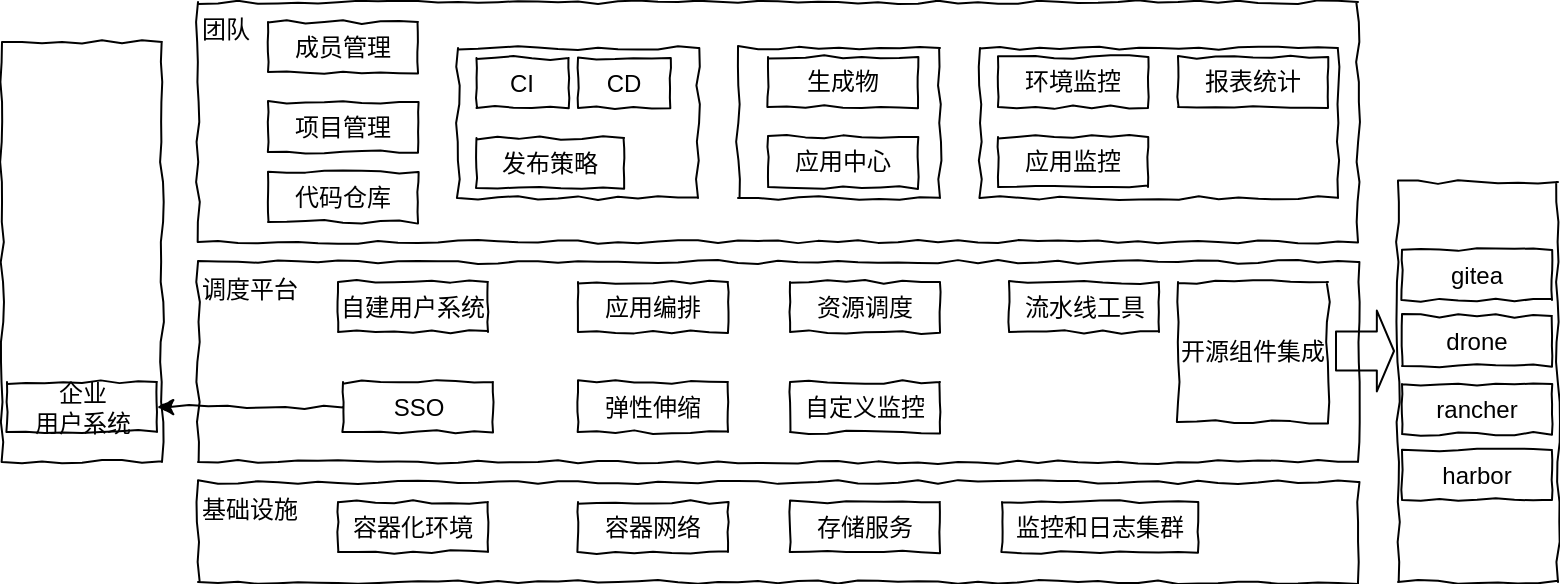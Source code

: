 <mxfile version="12.3.0" type="github" pages="1">
  <diagram id="OJ1-L1X5FSKiwOX5k5X4" name="Page-1">
    <mxGraphModel dx="813" dy="458" grid="1" gridSize="10" guides="1" tooltips="1" connect="1" arrows="1" fold="1" page="1" pageScale="1" pageWidth="827" pageHeight="1169" math="0" shadow="0">
      <root>
        <mxCell id="0"/>
        <mxCell id="1" parent="0"/>
        <mxCell id="HJIu8QdjYec44as9i2so-5" value="团队" style="rounded=0;whiteSpace=wrap;html=1;align=left;horizontal=1;verticalAlign=top;comic=1;" vertex="1" parent="1">
          <mxGeometry x="130" y="200" width="580" height="120" as="geometry"/>
        </mxCell>
        <mxCell id="HJIu8QdjYec44as9i2so-6" value="成员管理" style="rounded=0;whiteSpace=wrap;html=1;comic=1;" vertex="1" parent="1">
          <mxGeometry x="165" y="210" width="75" height="25" as="geometry"/>
        </mxCell>
        <mxCell id="HJIu8QdjYec44as9i2so-8" value="代码仓库" style="rounded=0;whiteSpace=wrap;html=1;comic=1;" vertex="1" parent="1">
          <mxGeometry x="165" y="285" width="75" height="25" as="geometry"/>
        </mxCell>
        <mxCell id="HJIu8QdjYec44as9i2so-11" value="项目管理" style="rounded=0;whiteSpace=wrap;html=1;comic=1;" vertex="1" parent="1">
          <mxGeometry x="165" y="250" width="75" height="25" as="geometry"/>
        </mxCell>
        <mxCell id="HJIu8QdjYec44as9i2so-13" value="" style="group;comic=1;" vertex="1" connectable="0" parent="1">
          <mxGeometry x="260" y="223" width="120" height="75" as="geometry"/>
        </mxCell>
        <mxCell id="HJIu8QdjYec44as9i2so-12" value="" style="rounded=0;whiteSpace=wrap;html=1;align=left;comic=1;" vertex="1" parent="HJIu8QdjYec44as9i2so-13">
          <mxGeometry width="120" height="75" as="geometry"/>
        </mxCell>
        <mxCell id="HJIu8QdjYec44as9i2so-4" value="发布策略" style="rounded=0;whiteSpace=wrap;html=1;comic=1;" vertex="1" parent="HJIu8QdjYec44as9i2so-13">
          <mxGeometry x="9.231" y="45" width="73.846" height="25" as="geometry"/>
        </mxCell>
        <mxCell id="HJIu8QdjYec44as9i2so-2" value="CI" style="rounded=0;whiteSpace=wrap;html=1;comic=1;" vertex="1" parent="HJIu8QdjYec44as9i2so-13">
          <mxGeometry x="9.231" y="5" width="46.154" height="25" as="geometry"/>
        </mxCell>
        <mxCell id="HJIu8QdjYec44as9i2so-3" value="CD" style="rounded=0;whiteSpace=wrap;html=1;comic=1;" vertex="1" parent="HJIu8QdjYec44as9i2so-13">
          <mxGeometry x="60" y="5" width="46.154" height="25" as="geometry"/>
        </mxCell>
        <mxCell id="HJIu8QdjYec44as9i2so-17" value="" style="rounded=0;whiteSpace=wrap;html=1;align=left;comic=1;" vertex="1" parent="1">
          <mxGeometry x="400" y="223" width="101" height="75" as="geometry"/>
        </mxCell>
        <mxCell id="HJIu8QdjYec44as9i2so-21" value="" style="rounded=0;whiteSpace=wrap;html=1;align=left;comic=1;" vertex="1" parent="1">
          <mxGeometry x="521" y="223" width="179" height="75" as="geometry"/>
        </mxCell>
        <mxCell id="HJIu8QdjYec44as9i2so-14" value="应用监控" style="rounded=0;whiteSpace=wrap;html=1;comic=1;" vertex="1" parent="1">
          <mxGeometry x="530" y="267.5" width="75" height="25" as="geometry"/>
        </mxCell>
        <mxCell id="HJIu8QdjYec44as9i2so-15" value="环境监控" style="rounded=0;whiteSpace=wrap;html=1;comic=1;" vertex="1" parent="1">
          <mxGeometry x="530" y="227.5" width="75" height="25" as="geometry"/>
        </mxCell>
        <mxCell id="HJIu8QdjYec44as9i2so-7" value="生成物" style="rounded=0;whiteSpace=wrap;html=1;comic=1;" vertex="1" parent="1">
          <mxGeometry x="415" y="227.5" width="75" height="25" as="geometry"/>
        </mxCell>
        <mxCell id="HJIu8QdjYec44as9i2so-9" value="应用中心" style="rounded=0;whiteSpace=wrap;html=1;comic=1;" vertex="1" parent="1">
          <mxGeometry x="415" y="267.5" width="75" height="25" as="geometry"/>
        </mxCell>
        <mxCell id="HJIu8QdjYec44as9i2so-24" value="报表统计" style="rounded=0;whiteSpace=wrap;html=1;comic=1;" vertex="1" parent="1">
          <mxGeometry x="620" y="227.5" width="75" height="25" as="geometry"/>
        </mxCell>
        <mxCell id="HJIu8QdjYec44as9i2so-25" value="调度平台" style="rounded=0;whiteSpace=wrap;html=1;align=left;horizontal=1;verticalAlign=top;comic=1;" vertex="1" parent="1">
          <mxGeometry x="130" y="330" width="580" height="100" as="geometry"/>
        </mxCell>
        <mxCell id="HJIu8QdjYec44as9i2so-26" value="自建用户系统" style="rounded=0;whiteSpace=wrap;html=1;comic=1;" vertex="1" parent="1">
          <mxGeometry x="200" y="340" width="75" height="25" as="geometry"/>
        </mxCell>
        <mxCell id="HJIu8QdjYec44as9i2so-27" value="SSO" style="rounded=0;whiteSpace=wrap;html=1;comic=1;" vertex="1" parent="1">
          <mxGeometry x="202.5" y="390" width="75" height="25" as="geometry"/>
        </mxCell>
        <mxCell id="HJIu8QdjYec44as9i2so-29" value="" style="rounded=0;whiteSpace=wrap;html=1;align=left;comic=1;" vertex="1" parent="1">
          <mxGeometry x="32" y="220" width="80" height="210" as="geometry"/>
        </mxCell>
        <mxCell id="HJIu8QdjYec44as9i2so-30" value="企业&lt;br&gt;用户系统" style="rounded=0;whiteSpace=wrap;html=1;comic=1;" vertex="1" parent="1">
          <mxGeometry x="34.5" y="390" width="75" height="25" as="geometry"/>
        </mxCell>
        <mxCell id="HJIu8QdjYec44as9i2so-31" value="" style="endArrow=classic;html=1;exitX=0;exitY=0.5;exitDx=0;exitDy=0;entryX=1;entryY=0.5;entryDx=0;entryDy=0;comic=1;" edge="1" parent="1" source="HJIu8QdjYec44as9i2so-27" target="HJIu8QdjYec44as9i2so-30">
          <mxGeometry width="50" height="50" relative="1" as="geometry">
            <mxPoint x="30" y="480" as="sourcePoint"/>
            <mxPoint x="80" y="430" as="targetPoint"/>
          </mxGeometry>
        </mxCell>
        <mxCell id="HJIu8QdjYec44as9i2so-32" value="应用编排" style="rounded=0;whiteSpace=wrap;html=1;comic=1;" vertex="1" parent="1">
          <mxGeometry x="320" y="340" width="75" height="25" as="geometry"/>
        </mxCell>
        <mxCell id="HJIu8QdjYec44as9i2so-33" value="弹性伸缩" style="rounded=0;whiteSpace=wrap;html=1;comic=1;" vertex="1" parent="1">
          <mxGeometry x="320" y="390" width="75" height="25" as="geometry"/>
        </mxCell>
        <mxCell id="HJIu8QdjYec44as9i2so-34" value="资源调度" style="rounded=0;whiteSpace=wrap;html=1;comic=1;" vertex="1" parent="1">
          <mxGeometry x="426" y="340" width="75" height="25" as="geometry"/>
        </mxCell>
        <mxCell id="HJIu8QdjYec44as9i2so-35" value="自定义监控" style="rounded=0;whiteSpace=wrap;html=1;comic=1;" vertex="1" parent="1">
          <mxGeometry x="426" y="390" width="75" height="25" as="geometry"/>
        </mxCell>
        <mxCell id="HJIu8QdjYec44as9i2so-36" value="流水线工具" style="rounded=0;whiteSpace=wrap;html=1;comic=1;" vertex="1" parent="1">
          <mxGeometry x="535.5" y="340" width="75" height="25" as="geometry"/>
        </mxCell>
        <mxCell id="HJIu8QdjYec44as9i2so-37" value="基础设施" style="rounded=0;whiteSpace=wrap;html=1;align=left;horizontal=1;verticalAlign=top;comic=1;" vertex="1" parent="1">
          <mxGeometry x="130" y="440" width="580" height="50" as="geometry"/>
        </mxCell>
        <mxCell id="HJIu8QdjYec44as9i2so-38" value="容器化环境" style="rounded=0;whiteSpace=wrap;html=1;comic=1;" vertex="1" parent="1">
          <mxGeometry x="200" y="450" width="75" height="25" as="geometry"/>
        </mxCell>
        <mxCell id="HJIu8QdjYec44as9i2so-39" value="存储服务" style="rounded=0;whiteSpace=wrap;html=1;comic=1;" vertex="1" parent="1">
          <mxGeometry x="426" y="450" width="75" height="25" as="geometry"/>
        </mxCell>
        <mxCell id="HJIu8QdjYec44as9i2so-40" value="容器网络" style="rounded=0;whiteSpace=wrap;html=1;comic=1;" vertex="1" parent="1">
          <mxGeometry x="320" y="450" width="75" height="25" as="geometry"/>
        </mxCell>
        <mxCell id="HJIu8QdjYec44as9i2so-41" value="监控和日志集群" style="rounded=0;whiteSpace=wrap;html=1;comic=1;" vertex="1" parent="1">
          <mxGeometry x="532" y="450" width="98" height="25" as="geometry"/>
        </mxCell>
        <mxCell id="HJIu8QdjYec44as9i2so-42" value="开源组件集成" style="rounded=0;whiteSpace=wrap;html=1;comic=1;" vertex="1" parent="1">
          <mxGeometry x="620" y="340" width="75" height="70" as="geometry"/>
        </mxCell>
        <mxCell id="HJIu8QdjYec44as9i2so-43" value="" style="rounded=0;whiteSpace=wrap;html=1;align=left;comic=1;" vertex="1" parent="1">
          <mxGeometry x="730" y="290" width="80" height="200" as="geometry"/>
        </mxCell>
        <mxCell id="HJIu8QdjYec44as9i2so-44" value="harbor" style="rounded=0;whiteSpace=wrap;html=1;comic=1;" vertex="1" parent="1">
          <mxGeometry x="732" y="424" width="75" height="25" as="geometry"/>
        </mxCell>
        <mxCell id="HJIu8QdjYec44as9i2so-45" value="rancher" style="rounded=0;whiteSpace=wrap;html=1;comic=1;" vertex="1" parent="1">
          <mxGeometry x="732" y="391" width="75" height="25" as="geometry"/>
        </mxCell>
        <mxCell id="HJIu8QdjYec44as9i2so-46" value="gitea" style="rounded=0;whiteSpace=wrap;html=1;comic=1;" vertex="1" parent="1">
          <mxGeometry x="732" y="324" width="75" height="25" as="geometry"/>
        </mxCell>
        <mxCell id="HJIu8QdjYec44as9i2so-47" value="drone" style="rounded=0;whiteSpace=wrap;html=1;comic=1;" vertex="1" parent="1">
          <mxGeometry x="732" y="357" width="75" height="25" as="geometry"/>
        </mxCell>
        <mxCell id="HJIu8QdjYec44as9i2so-48" value="" style="endArrow=classic;html=1;shape=flexArrow;width=19.429;endSize=2.526;" edge="1" parent="1">
          <mxGeometry width="50" height="50" relative="1" as="geometry">
            <mxPoint x="698.5" y="374.5" as="sourcePoint"/>
            <mxPoint x="728.5" y="374.5" as="targetPoint"/>
          </mxGeometry>
        </mxCell>
      </root>
    </mxGraphModel>
  </diagram>
</mxfile>
